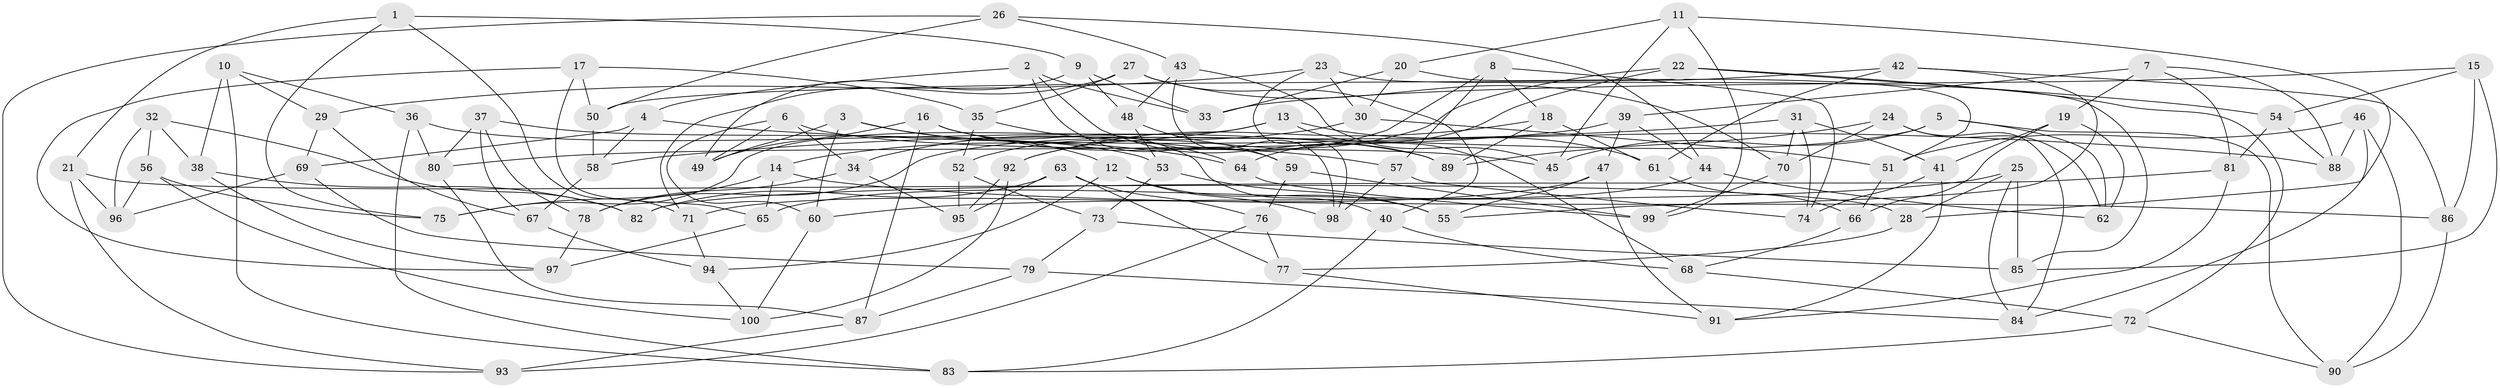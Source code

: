 // Generated by graph-tools (version 1.1) at 2025/11/02/21/25 10:11:16]
// undirected, 100 vertices, 200 edges
graph export_dot {
graph [start="1"]
  node [color=gray90,style=filled];
  1;
  2;
  3;
  4;
  5;
  6;
  7;
  8;
  9;
  10;
  11;
  12;
  13;
  14;
  15;
  16;
  17;
  18;
  19;
  20;
  21;
  22;
  23;
  24;
  25;
  26;
  27;
  28;
  29;
  30;
  31;
  32;
  33;
  34;
  35;
  36;
  37;
  38;
  39;
  40;
  41;
  42;
  43;
  44;
  45;
  46;
  47;
  48;
  49;
  50;
  51;
  52;
  53;
  54;
  55;
  56;
  57;
  58;
  59;
  60;
  61;
  62;
  63;
  64;
  65;
  66;
  67;
  68;
  69;
  70;
  71;
  72;
  73;
  74;
  75;
  76;
  77;
  78;
  79;
  80;
  81;
  82;
  83;
  84;
  85;
  86;
  87;
  88;
  89;
  90;
  91;
  92;
  93;
  94;
  95;
  96;
  97;
  98;
  99;
  100;
  1 -- 75;
  1 -- 71;
  1 -- 9;
  1 -- 21;
  2 -- 59;
  2 -- 4;
  2 -- 33;
  2 -- 89;
  3 -- 12;
  3 -- 49;
  3 -- 64;
  3 -- 60;
  4 -- 58;
  4 -- 88;
  4 -- 69;
  5 -- 90;
  5 -- 45;
  5 -- 78;
  5 -- 62;
  6 -- 34;
  6 -- 45;
  6 -- 49;
  6 -- 60;
  7 -- 39;
  7 -- 88;
  7 -- 19;
  7 -- 81;
  8 -- 52;
  8 -- 57;
  8 -- 18;
  8 -- 74;
  9 -- 48;
  9 -- 33;
  9 -- 49;
  10 -- 29;
  10 -- 38;
  10 -- 36;
  10 -- 83;
  11 -- 20;
  11 -- 99;
  11 -- 28;
  11 -- 45;
  12 -- 55;
  12 -- 98;
  12 -- 94;
  13 -- 68;
  13 -- 75;
  13 -- 61;
  13 -- 14;
  14 -- 75;
  14 -- 65;
  14 -- 86;
  15 -- 86;
  15 -- 54;
  15 -- 85;
  15 -- 33;
  16 -- 57;
  16 -- 49;
  16 -- 40;
  16 -- 87;
  17 -- 97;
  17 -- 50;
  17 -- 35;
  17 -- 65;
  18 -- 92;
  18 -- 61;
  18 -- 89;
  19 -- 41;
  19 -- 62;
  19 -- 66;
  20 -- 30;
  20 -- 51;
  20 -- 33;
  21 -- 96;
  21 -- 28;
  21 -- 93;
  22 -- 54;
  22 -- 72;
  22 -- 92;
  22 -- 64;
  23 -- 29;
  23 -- 98;
  23 -- 85;
  23 -- 30;
  24 -- 89;
  24 -- 62;
  24 -- 70;
  24 -- 84;
  25 -- 60;
  25 -- 85;
  25 -- 84;
  25 -- 28;
  26 -- 43;
  26 -- 44;
  26 -- 50;
  26 -- 93;
  27 -- 71;
  27 -- 70;
  27 -- 35;
  27 -- 40;
  28 -- 77;
  29 -- 69;
  29 -- 67;
  30 -- 34;
  30 -- 51;
  31 -- 74;
  31 -- 58;
  31 -- 41;
  31 -- 70;
  32 -- 38;
  32 -- 96;
  32 -- 56;
  32 -- 82;
  34 -- 78;
  34 -- 95;
  35 -- 64;
  35 -- 52;
  36 -- 83;
  36 -- 89;
  36 -- 80;
  37 -- 67;
  37 -- 80;
  37 -- 78;
  37 -- 53;
  38 -- 97;
  38 -- 82;
  39 -- 44;
  39 -- 47;
  39 -- 80;
  40 -- 68;
  40 -- 83;
  41 -- 91;
  41 -- 74;
  42 -- 61;
  42 -- 86;
  42 -- 50;
  42 -- 55;
  43 -- 48;
  43 -- 45;
  43 -- 98;
  44 -- 65;
  44 -- 62;
  46 -- 88;
  46 -- 51;
  46 -- 90;
  46 -- 84;
  47 -- 71;
  47 -- 55;
  47 -- 91;
  48 -- 59;
  48 -- 53;
  50 -- 58;
  51 -- 66;
  52 -- 95;
  52 -- 73;
  53 -- 73;
  53 -- 55;
  54 -- 81;
  54 -- 88;
  56 -- 100;
  56 -- 75;
  56 -- 96;
  57 -- 98;
  57 -- 74;
  58 -- 67;
  59 -- 76;
  59 -- 99;
  60 -- 100;
  61 -- 66;
  63 -- 95;
  63 -- 77;
  63 -- 82;
  63 -- 76;
  64 -- 99;
  65 -- 97;
  66 -- 68;
  67 -- 94;
  68 -- 72;
  69 -- 79;
  69 -- 96;
  70 -- 99;
  71 -- 94;
  72 -- 90;
  72 -- 83;
  73 -- 79;
  73 -- 85;
  76 -- 93;
  76 -- 77;
  77 -- 91;
  78 -- 97;
  79 -- 84;
  79 -- 87;
  80 -- 87;
  81 -- 82;
  81 -- 91;
  86 -- 90;
  87 -- 93;
  92 -- 100;
  92 -- 95;
  94 -- 100;
}
